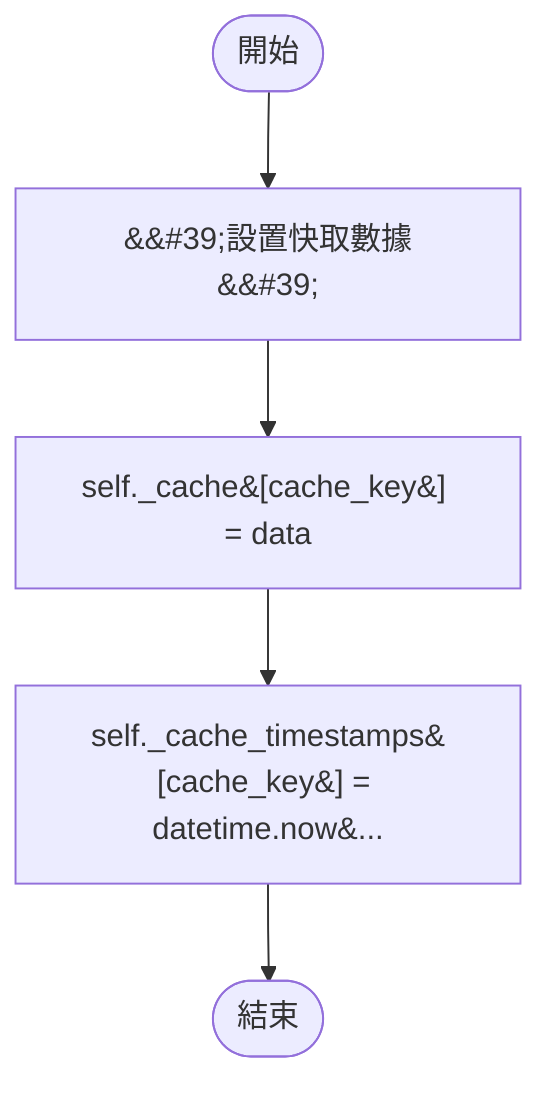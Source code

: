 flowchart TB
    n1([開始])
    n2([結束])
    n3[&amp;&#35;39;設置快取數據&amp;&#35;39;]
    n4[self._cache&#91;cache_key&#93; = data]
    n5[self._cache_timestamps&#91;cache_key&#93; = datetime.now&...]
    n1 --> n3
    n3 --> n4
    n4 --> n5
    n5 --> n2
